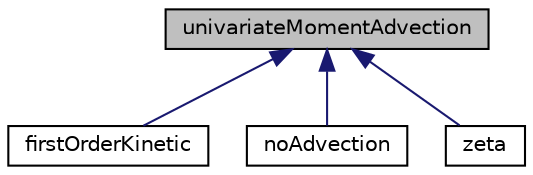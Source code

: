 digraph "univariateMomentAdvection"
{
  bgcolor="transparent";
  edge [fontname="Helvetica",fontsize="10",labelfontname="Helvetica",labelfontsize="10"];
  node [fontname="Helvetica",fontsize="10",shape=record];
  Node1 [label="univariateMomentAdvection",height=0.2,width=0.4,color="black", fillcolor="grey75", style="filled", fontcolor="black"];
  Node1 -> Node2 [dir="back",color="midnightblue",fontsize="10",style="solid",fontname="Helvetica"];
  Node2 [label="firstOrderKinetic",height=0.2,width=0.4,color="black",URL="$a00042.html",tooltip="First-order univariate moment advection with kinetic scheme. "];
  Node1 -> Node3 [dir="back",color="midnightblue",fontsize="10",style="solid",fontname="Helvetica"];
  Node3 [label="noAdvection",height=0.2,width=0.4,color="black",URL="$a00104.html",tooltip="Empty scheme for cases without moment advection. "];
  Node1 -> Node4 [dir="back",color="midnightblue",fontsize="10",style="solid",fontname="Helvetica"];
  Node4 [label="zeta",height=0.2,width=0.4,color="black",URL="$a00188.html",tooltip="Second-order univariate moment advection with zeta kinetic scheme. "];
}
